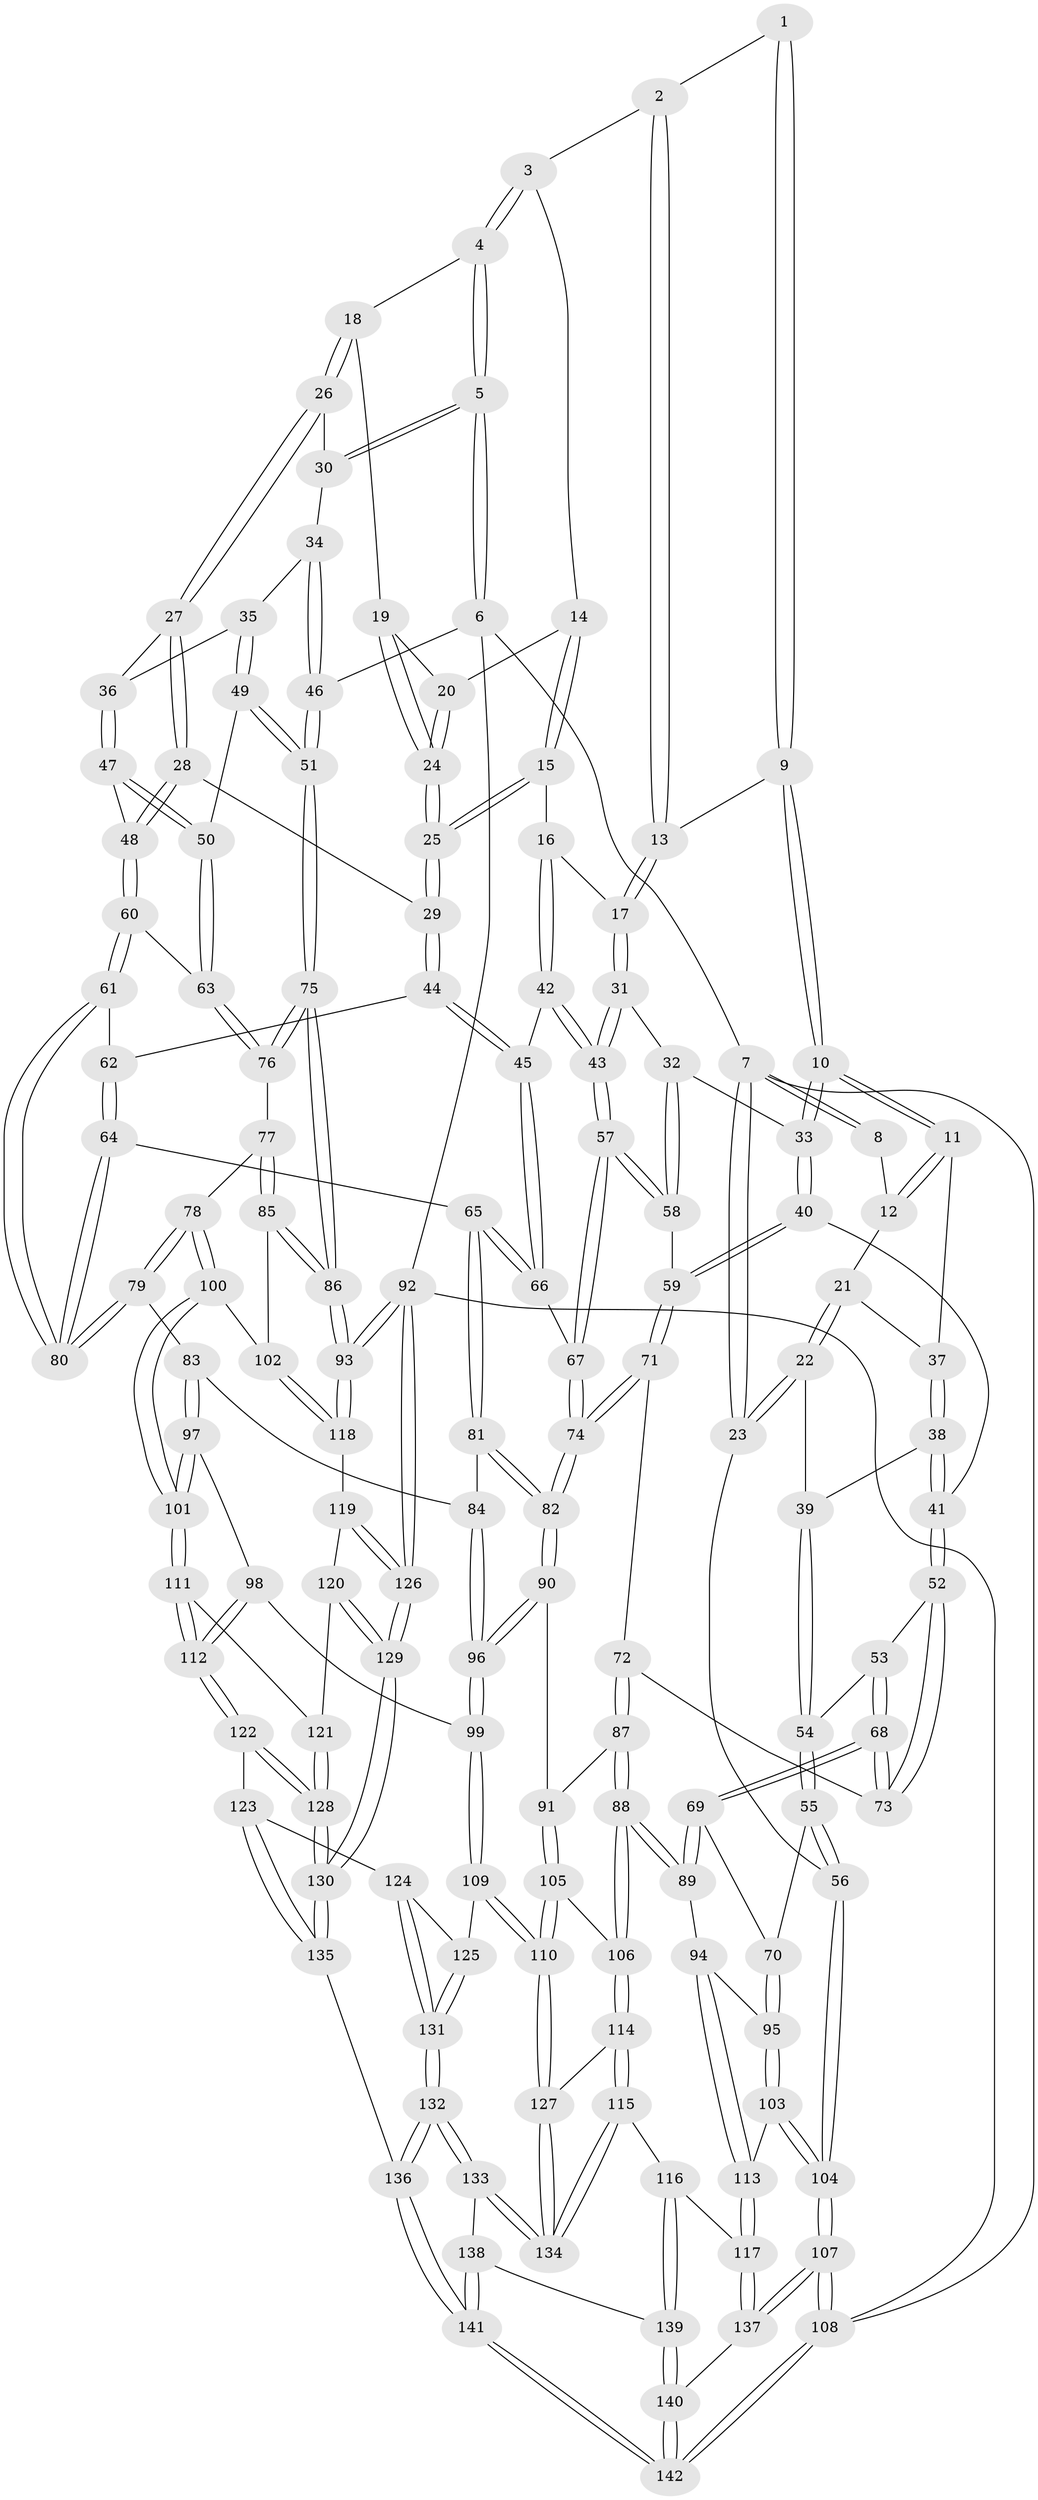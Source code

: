 // Generated by graph-tools (version 1.1) at 2025/16/03/09/25 04:16:57]
// undirected, 142 vertices, 352 edges
graph export_dot {
graph [start="1"]
  node [color=gray90,style=filled];
  1 [pos="+0.37736295795106833+0"];
  2 [pos="+0.5206566865372085+0"];
  3 [pos="+0.7318611099648009+0"];
  4 [pos="+0.9096468634442437+0"];
  5 [pos="+1+0"];
  6 [pos="+1+0"];
  7 [pos="+0+0"];
  8 [pos="+0.05214680098236111+0"];
  9 [pos="+0.3207383232070325+0.09206332801866765"];
  10 [pos="+0.2985808776877487+0.14296272451641615"];
  11 [pos="+0.22160594177293244+0.11771126792649968"];
  12 [pos="+0.10875021532435095+0"];
  13 [pos="+0.5159804894558558+0.05080751457125639"];
  14 [pos="+0.7011401797049271+0"];
  15 [pos="+0.6290624538556061+0.14313118263275218"];
  16 [pos="+0.5665626876505524+0.13713122559830326"];
  17 [pos="+0.526773786293394+0.11758279023822994"];
  18 [pos="+0.801041849612165+0.10717944338657724"];
  19 [pos="+0.785903376973669+0.11226369221063551"];
  20 [pos="+0.718972403118432+0.073240446230105"];
  21 [pos="+0.057194179935054344+0.13437668801749228"];
  22 [pos="+0+0.20328128551429403"];
  23 [pos="+0+0.24304168015304564"];
  24 [pos="+0.6898390833347086+0.17648053757704082"];
  25 [pos="+0.6897023873106769+0.17663368694310147"];
  26 [pos="+0.8284713723335063+0.14490481328330812"];
  27 [pos="+0.7996361096059988+0.23183191315838825"];
  28 [pos="+0.7261219271879243+0.25883067517675723"];
  29 [pos="+0.7200931041590174+0.25712372098438463"];
  30 [pos="+0.8895467804796698+0.14894519131257067"];
  31 [pos="+0.4372956998429911+0.2021391734424812"];
  32 [pos="+0.3632671406569581+0.22080470466725202"];
  33 [pos="+0.34151986927583394+0.22027567487304317"];
  34 [pos="+0.9164377015498791+0.22661691262166853"];
  35 [pos="+0.9132445792453237+0.23263523275884582"];
  36 [pos="+0.8433324545390932+0.24361051814036785"];
  37 [pos="+0.14988549584403632+0.1648791891394983"];
  38 [pos="+0.14209914632870863+0.24809976979911294"];
  39 [pos="+0.07085028308502363+0.25153987326225463"];
  40 [pos="+0.31674859000766625+0.25707036331190036"];
  41 [pos="+0.20332218548084546+0.31833158031012854"];
  42 [pos="+0.5883597847183857+0.3024993894454095"];
  43 [pos="+0.5506139891500931+0.32295870183833014"];
  44 [pos="+0.6698140397027186+0.2954646623762719"];
  45 [pos="+0.6605264073142064+0.2999664685815893"];
  46 [pos="+1+0.025298699659824696"];
  47 [pos="+0.8540991900420376+0.3246059991440754"];
  48 [pos="+0.7462803205075683+0.2891331666012433"];
  49 [pos="+0.956364058241727+0.3661458114997022"];
  50 [pos="+0.8964785548782593+0.382799628179185"];
  51 [pos="+1+0.43160128385735874"];
  52 [pos="+0.2028762205220093+0.3193758283206748"];
  53 [pos="+0.087480614663108+0.3579223640140915"];
  54 [pos="+0.08004769857156226+0.3574322977033539"];
  55 [pos="+0+0.43857970591610534"];
  56 [pos="+0+0.43688618831504944"];
  57 [pos="+0.5153705190015822+0.4057130189696706"];
  58 [pos="+0.4700676408815972+0.3859711366832535"];
  59 [pos="+0.3551950810601154+0.3957223696378279"];
  60 [pos="+0.7981402539140583+0.42669588477472475"];
  61 [pos="+0.756714138223572+0.45099620450197775"];
  62 [pos="+0.6948905511122394+0.35064209987515804"];
  63 [pos="+0.8370456504623701+0.4273851749840233"];
  64 [pos="+0.6896169969771168+0.47894043997426144"];
  65 [pos="+0.6653772011445129+0.4774505400659214"];
  66 [pos="+0.6485607542023241+0.4622634261853776"];
  67 [pos="+0.5183536102979693+0.4167245300061732"];
  68 [pos="+0.1554215244465352+0.5038604481898311"];
  69 [pos="+0.12702171117611538+0.5301145248098987"];
  70 [pos="+0.12236771533508263+0.5303355304369106"];
  71 [pos="+0.3152760675861808+0.4878295527438201"];
  72 [pos="+0.3088796907809217+0.49089121367895916"];
  73 [pos="+0.21922798743806363+0.466081468528006"];
  74 [pos="+0.46938587776718876+0.518199648581307"];
  75 [pos="+1+0.5434671098074098"];
  76 [pos="+0.8638700328988975+0.48874183589643955"];
  77 [pos="+0.8643391597329632+0.5281616194283331"];
  78 [pos="+0.7802866802086729+0.6006188504085103"];
  79 [pos="+0.7568875319913078+0.5785308308016323"];
  80 [pos="+0.7189981328692452+0.48194495202086907"];
  81 [pos="+0.6383003193047722+0.5218609909584503"];
  82 [pos="+0.4860068634868052+0.5681301053581548"];
  83 [pos="+0.6593062155594257+0.6200121313616476"];
  84 [pos="+0.6308359143685169+0.6010450176620236"];
  85 [pos="+0.9650509906975516+0.6197329151963542"];
  86 [pos="+1+0.607594462299546"];
  87 [pos="+0.30931787012356277+0.5577314951680109"];
  88 [pos="+0.2576659157084449+0.6825049140266859"];
  89 [pos="+0.19932302322982928+0.6696910169449263"];
  90 [pos="+0.48782065574843+0.6189702206935089"];
  91 [pos="+0.41979075660822507+0.6373276105250935"];
  92 [pos="+1+1"];
  93 [pos="+1+1"];
  94 [pos="+0.17596271932964172+0.6868911793962953"];
  95 [pos="+0.05309034406783534+0.6458848136068005"];
  96 [pos="+0.5133829496820247+0.6493796560867234"];
  97 [pos="+0.6715382468684125+0.6782115483434138"];
  98 [pos="+0.597604760214671+0.7035282182578495"];
  99 [pos="+0.5221528979499388+0.6816112533783509"];
  100 [pos="+0.8022818057857006+0.6609294444132756"];
  101 [pos="+0.72886768092957+0.7137059684210663"];
  102 [pos="+0.8400761103816434+0.6753516671917869"];
  103 [pos="+0+0.741507832167041"];
  104 [pos="+0+0.8169874889305433"];
  105 [pos="+0.3302389817435754+0.7091952636397282"];
  106 [pos="+0.2818528252171737+0.7077577265007552"];
  107 [pos="+0+1"];
  108 [pos="+0+1"];
  109 [pos="+0.5054988208345516+0.7402331885391924"];
  110 [pos="+0.41803577904261074+0.7858549800169048"];
  111 [pos="+0.7264142749901092+0.7235208301220973"];
  112 [pos="+0.6478558261686274+0.7838340788598036"];
  113 [pos="+0.13535844913007877+0.7302568719250638"];
  114 [pos="+0.2631379321821713+0.8130142981012838"];
  115 [pos="+0.2512046737777068+0.8425142919113263"];
  116 [pos="+0.24988367029629266+0.8439012306573612"];
  117 [pos="+0.16290214122753469+0.8652587994607441"];
  118 [pos="+0.8484153891597201+0.7039717141042944"];
  119 [pos="+0.8385190341809307+0.7586393256189603"];
  120 [pos="+0.8035547752450635+0.7983749940764304"];
  121 [pos="+0.7489076978218127+0.7792240729941934"];
  122 [pos="+0.6347312798507526+0.8228601392045666"];
  123 [pos="+0.615821315046525+0.8274764425609348"];
  124 [pos="+0.6086234736092982+0.8272982348414762"];
  125 [pos="+0.5186611080407548+0.7622507329246861"];
  126 [pos="+1+1"];
  127 [pos="+0.41146165227347103+0.8152336015577336"];
  128 [pos="+0.7126613417973392+0.8825573547458158"];
  129 [pos="+0.9123353376590172+1"];
  130 [pos="+0.9042720581035668+1"];
  131 [pos="+0.5000612491298272+0.9214013272668278"];
  132 [pos="+0.47184375883678176+0.9688562436350472"];
  133 [pos="+0.4358275500275254+0.9357854952967629"];
  134 [pos="+0.41297961120212234+0.8842967428967147"];
  135 [pos="+0.5838379184862347+1"];
  136 [pos="+0.5483408337083248+1"];
  137 [pos="+0.15951274356865394+0.8684355365635532"];
  138 [pos="+0.29717977850151456+0.9455277058114849"];
  139 [pos="+0.28961867601263463+0.9397654964631075"];
  140 [pos="+0.20881446239599424+0.9780230847341601"];
  141 [pos="+0.2806216215011681+1"];
  142 [pos="+0.13928514611356926+1"];
  1 -- 2;
  1 -- 9;
  1 -- 9;
  2 -- 3;
  2 -- 13;
  2 -- 13;
  3 -- 4;
  3 -- 4;
  3 -- 14;
  4 -- 5;
  4 -- 5;
  4 -- 18;
  5 -- 6;
  5 -- 6;
  5 -- 30;
  5 -- 30;
  6 -- 7;
  6 -- 46;
  6 -- 92;
  7 -- 8;
  7 -- 8;
  7 -- 23;
  7 -- 23;
  7 -- 108;
  8 -- 12;
  9 -- 10;
  9 -- 10;
  9 -- 13;
  10 -- 11;
  10 -- 11;
  10 -- 33;
  10 -- 33;
  11 -- 12;
  11 -- 12;
  11 -- 37;
  12 -- 21;
  13 -- 17;
  13 -- 17;
  14 -- 15;
  14 -- 15;
  14 -- 20;
  15 -- 16;
  15 -- 25;
  15 -- 25;
  16 -- 17;
  16 -- 42;
  16 -- 42;
  17 -- 31;
  17 -- 31;
  18 -- 19;
  18 -- 26;
  18 -- 26;
  19 -- 20;
  19 -- 24;
  19 -- 24;
  20 -- 24;
  20 -- 24;
  21 -- 22;
  21 -- 22;
  21 -- 37;
  22 -- 23;
  22 -- 23;
  22 -- 39;
  23 -- 56;
  24 -- 25;
  24 -- 25;
  25 -- 29;
  25 -- 29;
  26 -- 27;
  26 -- 27;
  26 -- 30;
  27 -- 28;
  27 -- 28;
  27 -- 36;
  28 -- 29;
  28 -- 48;
  28 -- 48;
  29 -- 44;
  29 -- 44;
  30 -- 34;
  31 -- 32;
  31 -- 43;
  31 -- 43;
  32 -- 33;
  32 -- 58;
  32 -- 58;
  33 -- 40;
  33 -- 40;
  34 -- 35;
  34 -- 46;
  34 -- 46;
  35 -- 36;
  35 -- 49;
  35 -- 49;
  36 -- 47;
  36 -- 47;
  37 -- 38;
  37 -- 38;
  38 -- 39;
  38 -- 41;
  38 -- 41;
  39 -- 54;
  39 -- 54;
  40 -- 41;
  40 -- 59;
  40 -- 59;
  41 -- 52;
  41 -- 52;
  42 -- 43;
  42 -- 43;
  42 -- 45;
  43 -- 57;
  43 -- 57;
  44 -- 45;
  44 -- 45;
  44 -- 62;
  45 -- 66;
  45 -- 66;
  46 -- 51;
  46 -- 51;
  47 -- 48;
  47 -- 50;
  47 -- 50;
  48 -- 60;
  48 -- 60;
  49 -- 50;
  49 -- 51;
  49 -- 51;
  50 -- 63;
  50 -- 63;
  51 -- 75;
  51 -- 75;
  52 -- 53;
  52 -- 73;
  52 -- 73;
  53 -- 54;
  53 -- 68;
  53 -- 68;
  54 -- 55;
  54 -- 55;
  55 -- 56;
  55 -- 56;
  55 -- 70;
  56 -- 104;
  56 -- 104;
  57 -- 58;
  57 -- 58;
  57 -- 67;
  57 -- 67;
  58 -- 59;
  59 -- 71;
  59 -- 71;
  60 -- 61;
  60 -- 61;
  60 -- 63;
  61 -- 62;
  61 -- 80;
  61 -- 80;
  62 -- 64;
  62 -- 64;
  63 -- 76;
  63 -- 76;
  64 -- 65;
  64 -- 80;
  64 -- 80;
  65 -- 66;
  65 -- 66;
  65 -- 81;
  65 -- 81;
  66 -- 67;
  67 -- 74;
  67 -- 74;
  68 -- 69;
  68 -- 69;
  68 -- 73;
  68 -- 73;
  69 -- 70;
  69 -- 89;
  69 -- 89;
  70 -- 95;
  70 -- 95;
  71 -- 72;
  71 -- 74;
  71 -- 74;
  72 -- 73;
  72 -- 87;
  72 -- 87;
  74 -- 82;
  74 -- 82;
  75 -- 76;
  75 -- 76;
  75 -- 86;
  75 -- 86;
  76 -- 77;
  77 -- 78;
  77 -- 85;
  77 -- 85;
  78 -- 79;
  78 -- 79;
  78 -- 100;
  78 -- 100;
  79 -- 80;
  79 -- 80;
  79 -- 83;
  81 -- 82;
  81 -- 82;
  81 -- 84;
  82 -- 90;
  82 -- 90;
  83 -- 84;
  83 -- 97;
  83 -- 97;
  84 -- 96;
  84 -- 96;
  85 -- 86;
  85 -- 86;
  85 -- 102;
  86 -- 93;
  86 -- 93;
  87 -- 88;
  87 -- 88;
  87 -- 91;
  88 -- 89;
  88 -- 89;
  88 -- 106;
  88 -- 106;
  89 -- 94;
  90 -- 91;
  90 -- 96;
  90 -- 96;
  91 -- 105;
  91 -- 105;
  92 -- 93;
  92 -- 93;
  92 -- 126;
  92 -- 126;
  92 -- 108;
  93 -- 118;
  93 -- 118;
  94 -- 95;
  94 -- 113;
  94 -- 113;
  95 -- 103;
  95 -- 103;
  96 -- 99;
  96 -- 99;
  97 -- 98;
  97 -- 101;
  97 -- 101;
  98 -- 99;
  98 -- 112;
  98 -- 112;
  99 -- 109;
  99 -- 109;
  100 -- 101;
  100 -- 101;
  100 -- 102;
  101 -- 111;
  101 -- 111;
  102 -- 118;
  102 -- 118;
  103 -- 104;
  103 -- 104;
  103 -- 113;
  104 -- 107;
  104 -- 107;
  105 -- 106;
  105 -- 110;
  105 -- 110;
  106 -- 114;
  106 -- 114;
  107 -- 108;
  107 -- 108;
  107 -- 137;
  107 -- 137;
  108 -- 142;
  108 -- 142;
  109 -- 110;
  109 -- 110;
  109 -- 125;
  110 -- 127;
  110 -- 127;
  111 -- 112;
  111 -- 112;
  111 -- 121;
  112 -- 122;
  112 -- 122;
  113 -- 117;
  113 -- 117;
  114 -- 115;
  114 -- 115;
  114 -- 127;
  115 -- 116;
  115 -- 134;
  115 -- 134;
  116 -- 117;
  116 -- 139;
  116 -- 139;
  117 -- 137;
  117 -- 137;
  118 -- 119;
  119 -- 120;
  119 -- 126;
  119 -- 126;
  120 -- 121;
  120 -- 129;
  120 -- 129;
  121 -- 128;
  121 -- 128;
  122 -- 123;
  122 -- 128;
  122 -- 128;
  123 -- 124;
  123 -- 135;
  123 -- 135;
  124 -- 125;
  124 -- 131;
  124 -- 131;
  125 -- 131;
  125 -- 131;
  126 -- 129;
  126 -- 129;
  127 -- 134;
  127 -- 134;
  128 -- 130;
  128 -- 130;
  129 -- 130;
  129 -- 130;
  130 -- 135;
  130 -- 135;
  131 -- 132;
  131 -- 132;
  132 -- 133;
  132 -- 133;
  132 -- 136;
  132 -- 136;
  133 -- 134;
  133 -- 134;
  133 -- 138;
  135 -- 136;
  136 -- 141;
  136 -- 141;
  137 -- 140;
  138 -- 139;
  138 -- 141;
  138 -- 141;
  139 -- 140;
  139 -- 140;
  140 -- 142;
  140 -- 142;
  141 -- 142;
  141 -- 142;
}
